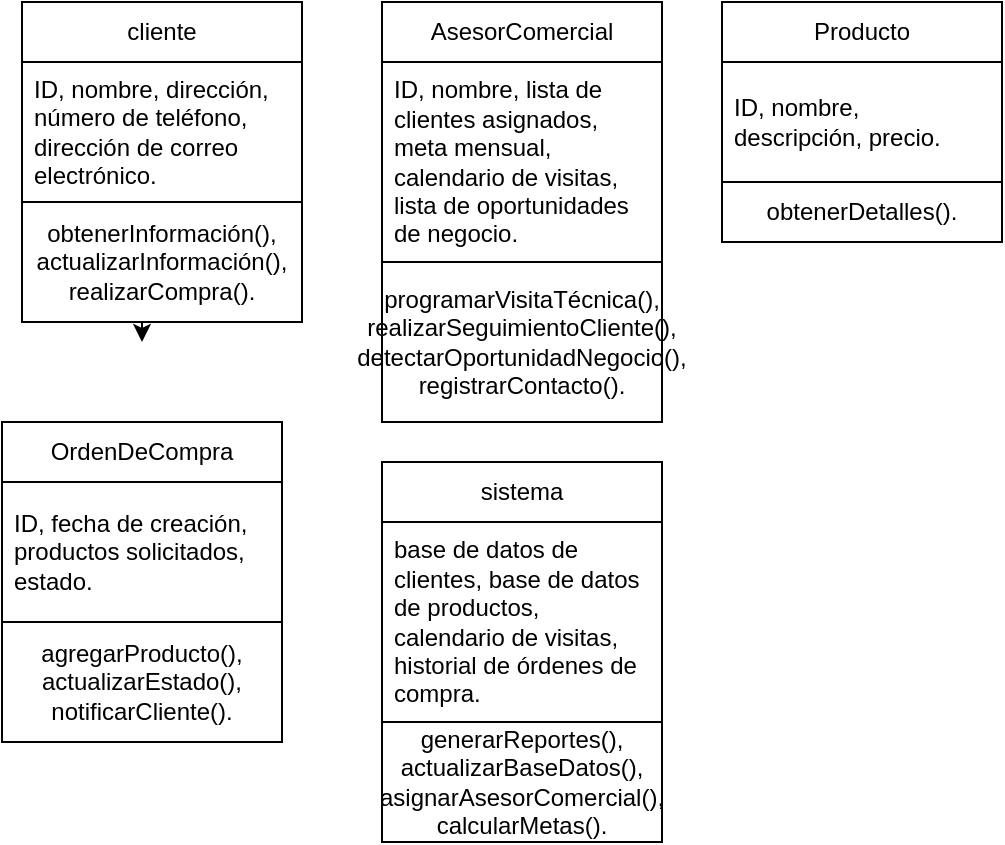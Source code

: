 <mxfile version="21.7.5" type="github">
  <diagram name="Página-1" id="xSnN-hRpPBBOikgkh6o2">
    <mxGraphModel dx="1434" dy="796" grid="1" gridSize="10" guides="1" tooltips="1" connect="1" arrows="1" fold="1" page="1" pageScale="1" pageWidth="827" pageHeight="1169" math="0" shadow="0">
      <root>
        <mxCell id="0" />
        <mxCell id="1" parent="0" />
        <mxCell id="g8eQ6b_c9qaqCsPONpgr-1" value="&lt;font style=&quot;vertical-align: inherit;&quot;&gt;&lt;font style=&quot;vertical-align: inherit;&quot;&gt;cliente&lt;/font&gt;&lt;/font&gt;" style="swimlane;fontStyle=0;childLayout=stackLayout;horizontal=1;startSize=30;horizontalStack=0;resizeParent=1;resizeParentMax=0;resizeLast=0;collapsible=1;marginBottom=0;whiteSpace=wrap;html=1;" vertex="1" parent="1">
          <mxGeometry x="130" y="60" width="140" height="100" as="geometry" />
        </mxCell>
        <mxCell id="g8eQ6b_c9qaqCsPONpgr-2" value="ID, nombre, dirección, número de teléfono, dirección de correo electrónico." style="text;align=left;verticalAlign=middle;spacingLeft=4;spacingRight=4;overflow=hidden;points=[[0,0.5],[1,0.5]];portConstraint=eastwest;rotatable=0;whiteSpace=wrap;html=1;" vertex="1" parent="g8eQ6b_c9qaqCsPONpgr-1">
          <mxGeometry y="30" width="140" height="70" as="geometry" />
        </mxCell>
        <mxCell id="g8eQ6b_c9qaqCsPONpgr-20" style="edgeStyle=orthogonalEdgeStyle;rounded=0;orthogonalLoop=1;jettySize=auto;html=1;exitX=0.5;exitY=1;exitDx=0;exitDy=0;" edge="1" parent="1" source="g8eQ6b_c9qaqCsPONpgr-5">
          <mxGeometry relative="1" as="geometry">
            <mxPoint x="190" y="230" as="targetPoint" />
          </mxGeometry>
        </mxCell>
        <mxCell id="g8eQ6b_c9qaqCsPONpgr-5" value="obtenerInformación(), actualizarInformación(), realizarCompra()." style="rounded=0;whiteSpace=wrap;html=1;" vertex="1" parent="1">
          <mxGeometry x="130" y="160" width="140" height="60" as="geometry" />
        </mxCell>
        <mxCell id="g8eQ6b_c9qaqCsPONpgr-6" value="&lt;font style=&quot;vertical-align: inherit;&quot;&gt;&lt;font style=&quot;vertical-align: inherit;&quot;&gt;AsesorComercial&lt;/font&gt;&lt;/font&gt;" style="swimlane;fontStyle=0;childLayout=stackLayout;horizontal=1;startSize=30;horizontalStack=0;resizeParent=1;resizeParentMax=0;resizeLast=0;collapsible=1;marginBottom=0;whiteSpace=wrap;html=1;" vertex="1" parent="1">
          <mxGeometry x="310" y="60" width="140" height="130" as="geometry" />
        </mxCell>
        <mxCell id="g8eQ6b_c9qaqCsPONpgr-7" value="ID, nombre, lista de clientes asignados, meta mensual, calendario de visitas, lista de oportunidades de negocio." style="text;align=left;verticalAlign=middle;spacingLeft=4;spacingRight=4;overflow=hidden;points=[[0,0.5],[1,0.5]];portConstraint=eastwest;rotatable=0;whiteSpace=wrap;html=1;" vertex="1" parent="g8eQ6b_c9qaqCsPONpgr-6">
          <mxGeometry y="30" width="140" height="100" as="geometry" />
        </mxCell>
        <mxCell id="g8eQ6b_c9qaqCsPONpgr-8" value="programarVisitaTécnica(), realizarSeguimientoCliente(), detectarOportunidadNegocio(), registrarContacto()." style="rounded=0;whiteSpace=wrap;html=1;" vertex="1" parent="1">
          <mxGeometry x="310" y="190" width="140" height="80" as="geometry" />
        </mxCell>
        <mxCell id="g8eQ6b_c9qaqCsPONpgr-9" value="&lt;font style=&quot;vertical-align: inherit;&quot;&gt;&lt;font style=&quot;vertical-align: inherit;&quot;&gt;Producto&lt;/font&gt;&lt;/font&gt;" style="swimlane;fontStyle=0;childLayout=stackLayout;horizontal=1;startSize=30;horizontalStack=0;resizeParent=1;resizeParentMax=0;resizeLast=0;collapsible=1;marginBottom=0;whiteSpace=wrap;html=1;" vertex="1" parent="1">
          <mxGeometry x="480" y="60" width="140" height="90" as="geometry" />
        </mxCell>
        <mxCell id="g8eQ6b_c9qaqCsPONpgr-10" value="ID, nombre, descripción, precio." style="text;align=left;verticalAlign=middle;spacingLeft=4;spacingRight=4;overflow=hidden;points=[[0,0.5],[1,0.5]];portConstraint=eastwest;rotatable=0;whiteSpace=wrap;html=1;" vertex="1" parent="g8eQ6b_c9qaqCsPONpgr-9">
          <mxGeometry y="30" width="140" height="60" as="geometry" />
        </mxCell>
        <mxCell id="g8eQ6b_c9qaqCsPONpgr-11" value="obtenerDetalles()." style="rounded=0;whiteSpace=wrap;html=1;" vertex="1" parent="1">
          <mxGeometry x="480" y="150" width="140" height="30" as="geometry" />
        </mxCell>
        <mxCell id="g8eQ6b_c9qaqCsPONpgr-14" value="&lt;font style=&quot;vertical-align: inherit;&quot;&gt;&lt;font style=&quot;vertical-align: inherit;&quot;&gt;OrdenDeCompra&lt;/font&gt;&lt;/font&gt;" style="swimlane;fontStyle=0;childLayout=stackLayout;horizontal=1;startSize=30;horizontalStack=0;resizeParent=1;resizeParentMax=0;resizeLast=0;collapsible=1;marginBottom=0;whiteSpace=wrap;html=1;" vertex="1" parent="1">
          <mxGeometry x="120" y="270" width="140" height="100" as="geometry" />
        </mxCell>
        <mxCell id="g8eQ6b_c9qaqCsPONpgr-15" value=" ID, fecha de creación, productos solicitados, estado." style="text;align=left;verticalAlign=middle;spacingLeft=4;spacingRight=4;overflow=hidden;points=[[0,0.5],[1,0.5]];portConstraint=eastwest;rotatable=0;whiteSpace=wrap;html=1;" vertex="1" parent="g8eQ6b_c9qaqCsPONpgr-14">
          <mxGeometry y="30" width="140" height="70" as="geometry" />
        </mxCell>
        <mxCell id="g8eQ6b_c9qaqCsPONpgr-16" value="agregarProducto(),&lt;br&gt;actualizarEstado(),&lt;br&gt;notificarCliente()." style="rounded=0;whiteSpace=wrap;html=1;" vertex="1" parent="1">
          <mxGeometry x="120" y="370" width="140" height="60" as="geometry" />
        </mxCell>
        <mxCell id="g8eQ6b_c9qaqCsPONpgr-17" value="&lt;font style=&quot;vertical-align: inherit;&quot;&gt;&lt;font style=&quot;vertical-align: inherit;&quot;&gt;sistema&lt;/font&gt;&lt;/font&gt;" style="swimlane;fontStyle=0;childLayout=stackLayout;horizontal=1;startSize=30;horizontalStack=0;resizeParent=1;resizeParentMax=0;resizeLast=0;collapsible=1;marginBottom=0;whiteSpace=wrap;html=1;" vertex="1" parent="1">
          <mxGeometry x="310" y="290" width="140" height="130" as="geometry" />
        </mxCell>
        <mxCell id="g8eQ6b_c9qaqCsPONpgr-18" value="base de datos de clientes, base de datos de productos, calendario de visitas, historial de órdenes de compra." style="text;align=left;verticalAlign=middle;spacingLeft=4;spacingRight=4;overflow=hidden;points=[[0,0.5],[1,0.5]];portConstraint=eastwest;rotatable=0;whiteSpace=wrap;html=1;" vertex="1" parent="g8eQ6b_c9qaqCsPONpgr-17">
          <mxGeometry y="30" width="140" height="100" as="geometry" />
        </mxCell>
        <mxCell id="g8eQ6b_c9qaqCsPONpgr-19" value="generarReportes(), actualizarBaseDatos(), asignarAsesorComercial(), calcularMetas()." style="rounded=0;whiteSpace=wrap;html=1;" vertex="1" parent="1">
          <mxGeometry x="310" y="420" width="140" height="60" as="geometry" />
        </mxCell>
      </root>
    </mxGraphModel>
  </diagram>
</mxfile>
